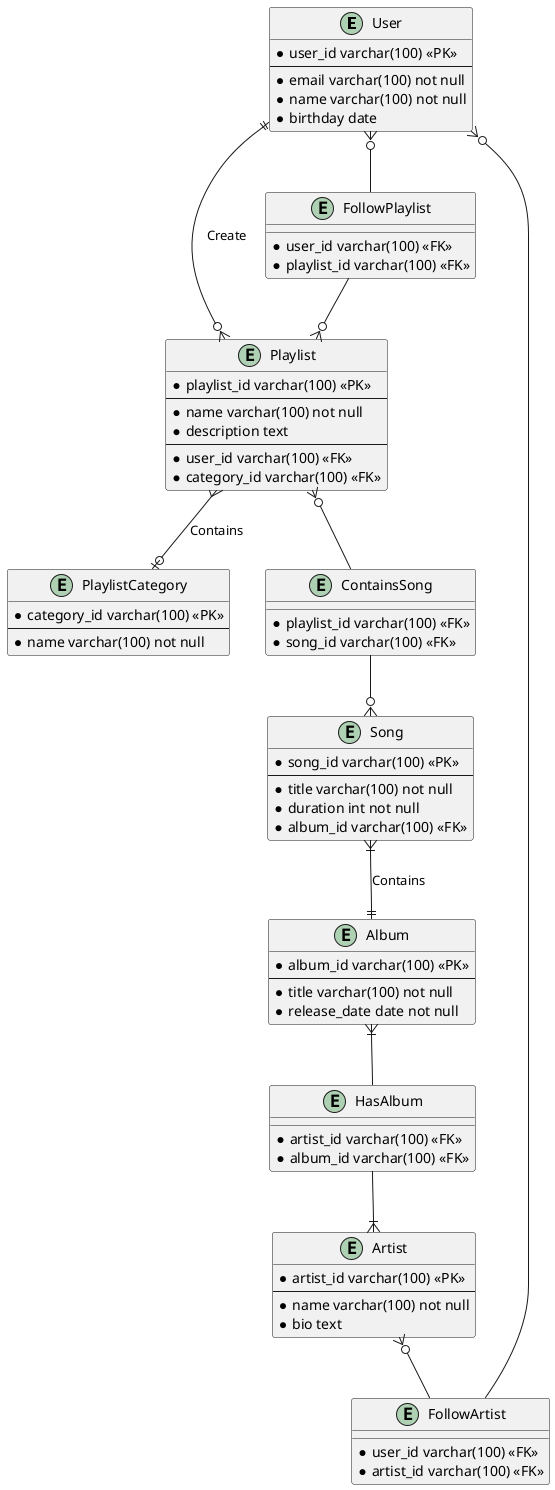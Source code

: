 @startuml

entity User {
    * user_id varchar(100) <<PK>>
    --
    * email varchar(100) not null
    * name varchar(100) not null
    * birthday date
}

entity Playlist {
    * playlist_id varchar(100) <<PK>>
    --
    * name varchar(100) not null
    * description text
    --
    * user_id varchar(100) <<FK>>
    * category_id varchar(100) <<FK>>
}

entity PlaylistCategory {
    * category_id varchar(100) <<PK>>
    --
    * name varchar(100) not null
}

entity ContainsSong {
    * playlist_id varchar(100) <<FK>>
    * song_id varchar(100) <<FK>>
}

entity Song {
    * song_id varchar(100) <<PK>>
    --
    * title varchar(100) not null
    * duration int not null
    * album_id varchar(100) <<FK>>
}

entity Album {
    * album_id varchar(100) <<PK>>
    --
    * title varchar(100) not null
    * release_date date not null
}

entity Artist {
    * artist_id varchar(100) <<PK>>
    --
    * name varchar(100) not null 
    * bio text
}

entity HasAlbum {
    * artist_id varchar(100) <<FK>>
    * album_id varchar(100) <<FK>>
}

entity FollowArtist {
    * user_id varchar(100) <<FK>>
    * artist_id varchar(100) <<FK>>
}

entity FollowPlaylist {
    * user_id varchar(100) <<FK>>
    * playlist_id varchar(100) <<FK>>
}

User ||--o{ Playlist : Create
Playlist }--o| PlaylistCategory : Contains

Playlist }o-- ContainsSong
ContainsSong --o{ Song

Song }|--|| Album : Contains

Album }|-- HasAlbum
HasAlbum --|{ Artist

Artist }o-- FollowArtist
FollowArtist --o{ User

User }o-- FollowPlaylist
FollowPlaylist --o{ Playlist

@enduml